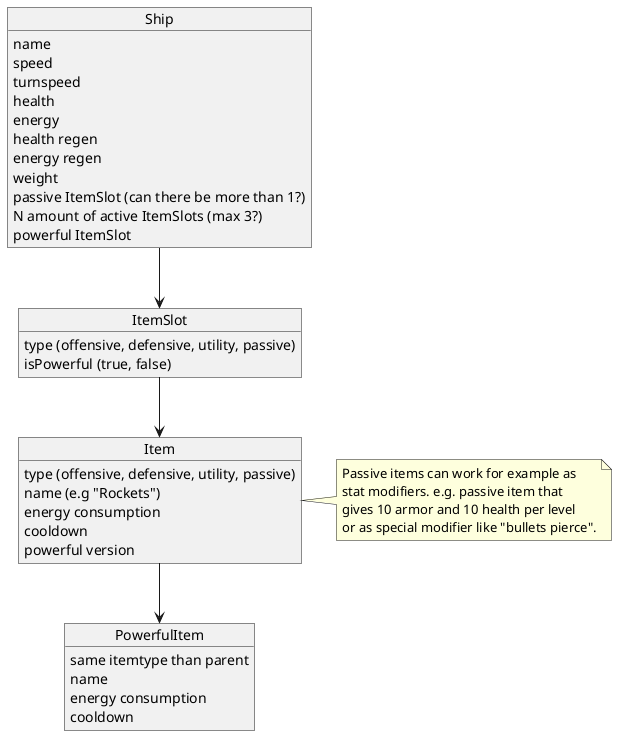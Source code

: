 @startuml
object Ship
Ship : name
Ship : speed
Ship : turnspeed
Ship : health
Ship : energy
Ship : health regen
Ship : energy regen
Ship : weight
Ship : passive ItemSlot (can there be more than 1?)
Ship : N amount of active ItemSlots (max 3?)
Ship : powerful ItemSlot
object ItemSlot
ItemSlot : type (offensive, defensive, utility, passive)
ItemSlot : isPowerful (true, false)
object Item
note right
Passive items can work for example as
stat modifiers. e.g. passive item that
gives 10 armor and 10 health per level
or as special modifier like "bullets pierce".
end note
Item : type (offensive, defensive, utility, passive)
Item : name (e.g "Rockets")
Item : energy consumption
Item : cooldown
Item : powerful version
object PowerfulItem
Ship --> ItemSlot
ItemSlot --> Item
Item --> PowerfulItem
PowerfulItem : same itemtype than parent
PowerfulItem : name
PowerfulItem : energy consumption
PowerfulItem : cooldown
@enduml